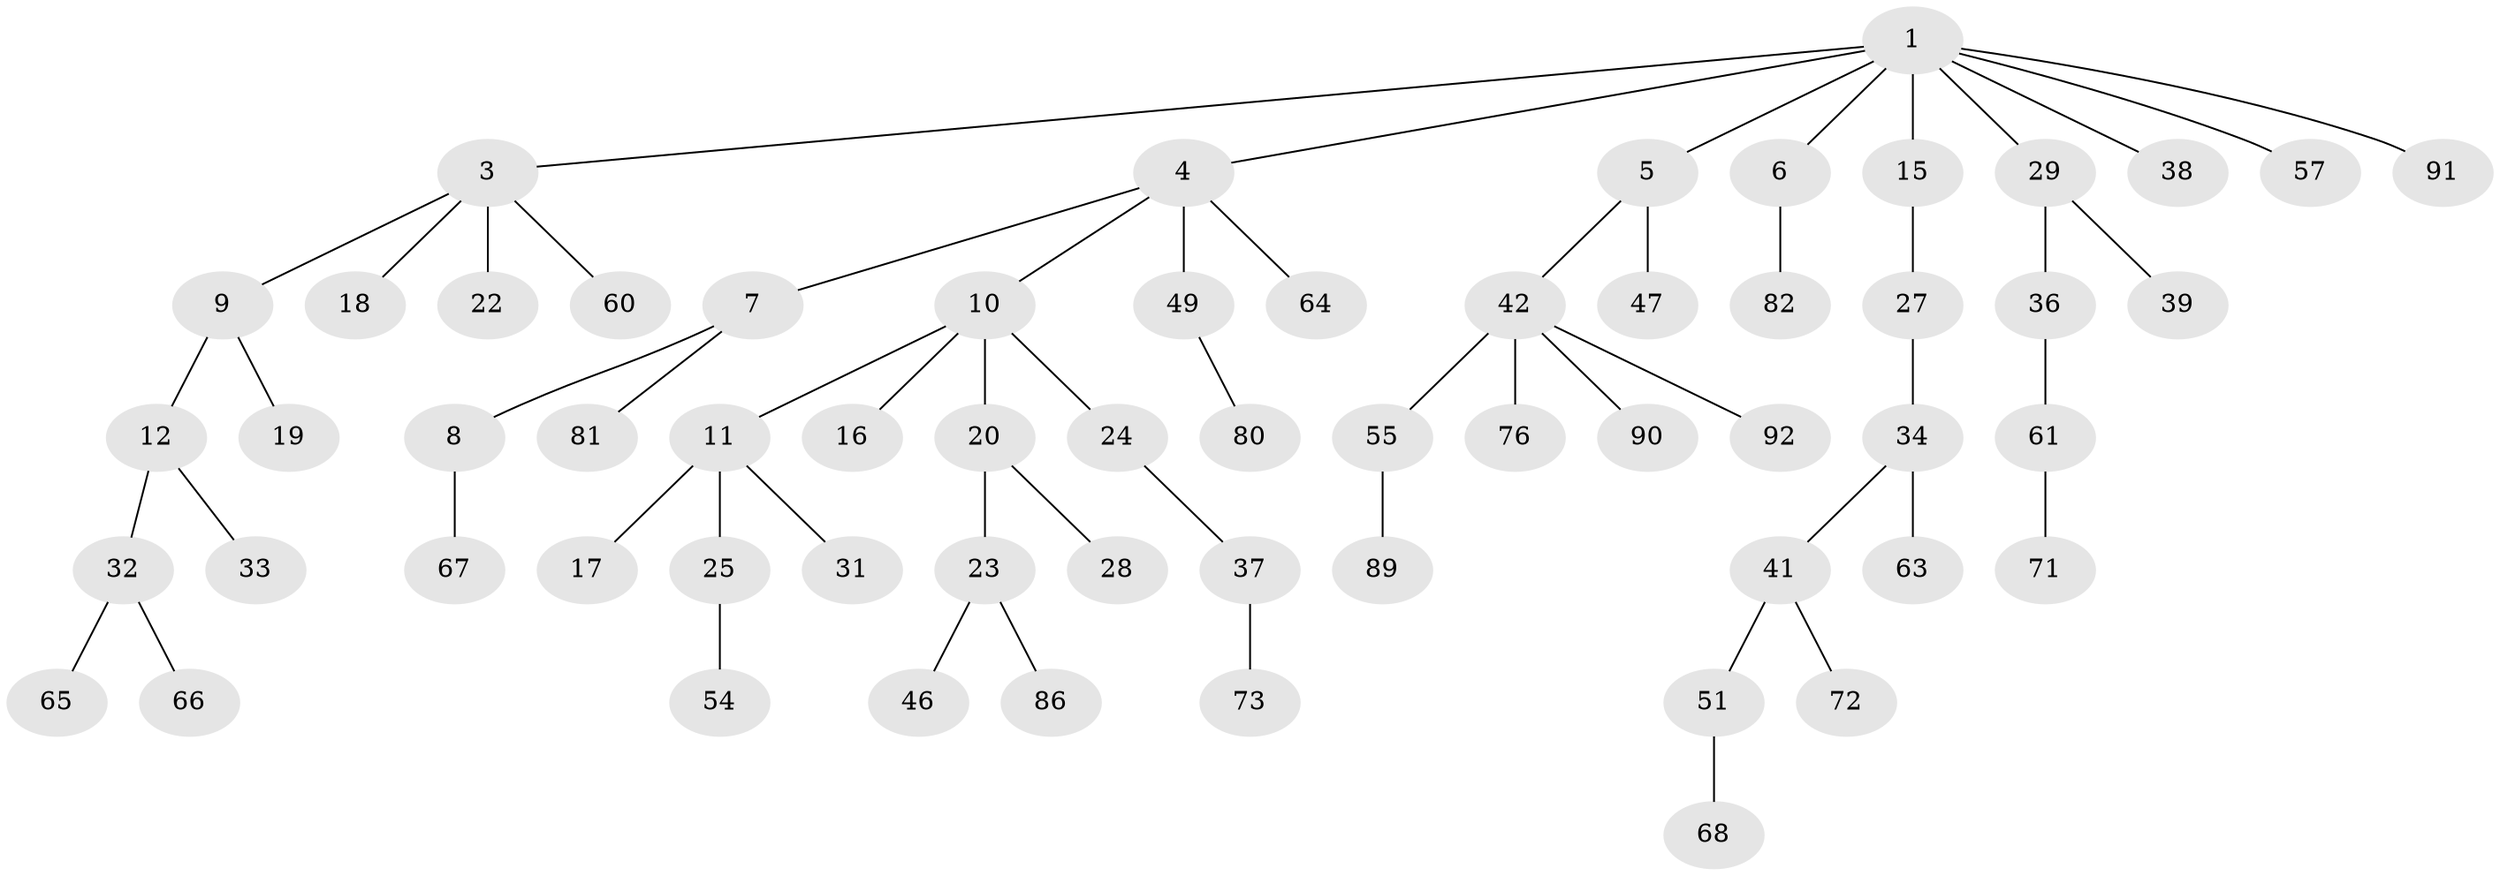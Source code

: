 // Generated by graph-tools (version 1.1) at 2025/52/02/27/25 19:52:10]
// undirected, 61 vertices, 60 edges
graph export_dot {
graph [start="1"]
  node [color=gray90,style=filled];
  1 [super="+2"];
  3 [super="+78"];
  4 [super="+14"];
  5 [super="+69"];
  6 [super="+74"];
  7 [super="+13"];
  8;
  9;
  10;
  11 [super="+26"];
  12 [super="+30"];
  15 [super="+83"];
  16 [super="+21"];
  17 [super="+75"];
  18;
  19 [super="+45"];
  20 [super="+79"];
  22;
  23 [super="+35"];
  24 [super="+53"];
  25;
  27 [super="+62"];
  28;
  29;
  31;
  32 [super="+44"];
  33 [super="+43"];
  34 [super="+59"];
  36 [super="+40"];
  37 [super="+70"];
  38 [super="+50"];
  39 [super="+56"];
  41 [super="+48"];
  42 [super="+52"];
  46 [super="+85"];
  47;
  49 [super="+58"];
  51;
  54 [super="+84"];
  55 [super="+87"];
  57 [super="+88"];
  60;
  61;
  63;
  64;
  65;
  66;
  67;
  68;
  71 [super="+77"];
  72;
  73;
  76;
  80;
  81;
  82;
  86;
  89;
  90;
  91;
  92;
  1 -- 5;
  1 -- 57;
  1 -- 3;
  1 -- 4;
  1 -- 6;
  1 -- 38;
  1 -- 15;
  1 -- 91;
  1 -- 29;
  3 -- 9;
  3 -- 18;
  3 -- 22;
  3 -- 60;
  4 -- 7;
  4 -- 10;
  4 -- 64;
  4 -- 49;
  5 -- 42;
  5 -- 47;
  6 -- 82;
  7 -- 8;
  7 -- 81;
  8 -- 67;
  9 -- 12;
  9 -- 19;
  10 -- 11;
  10 -- 16;
  10 -- 20;
  10 -- 24;
  11 -- 17;
  11 -- 25;
  11 -- 31;
  12 -- 32;
  12 -- 33;
  15 -- 27;
  20 -- 23;
  20 -- 28;
  23 -- 46;
  23 -- 86;
  24 -- 37;
  25 -- 54;
  27 -- 34;
  29 -- 36;
  29 -- 39;
  32 -- 65;
  32 -- 66;
  34 -- 41;
  34 -- 63;
  36 -- 61;
  37 -- 73;
  41 -- 51;
  41 -- 72;
  42 -- 92;
  42 -- 76;
  42 -- 90;
  42 -- 55;
  49 -- 80;
  51 -- 68;
  55 -- 89;
  61 -- 71;
}

